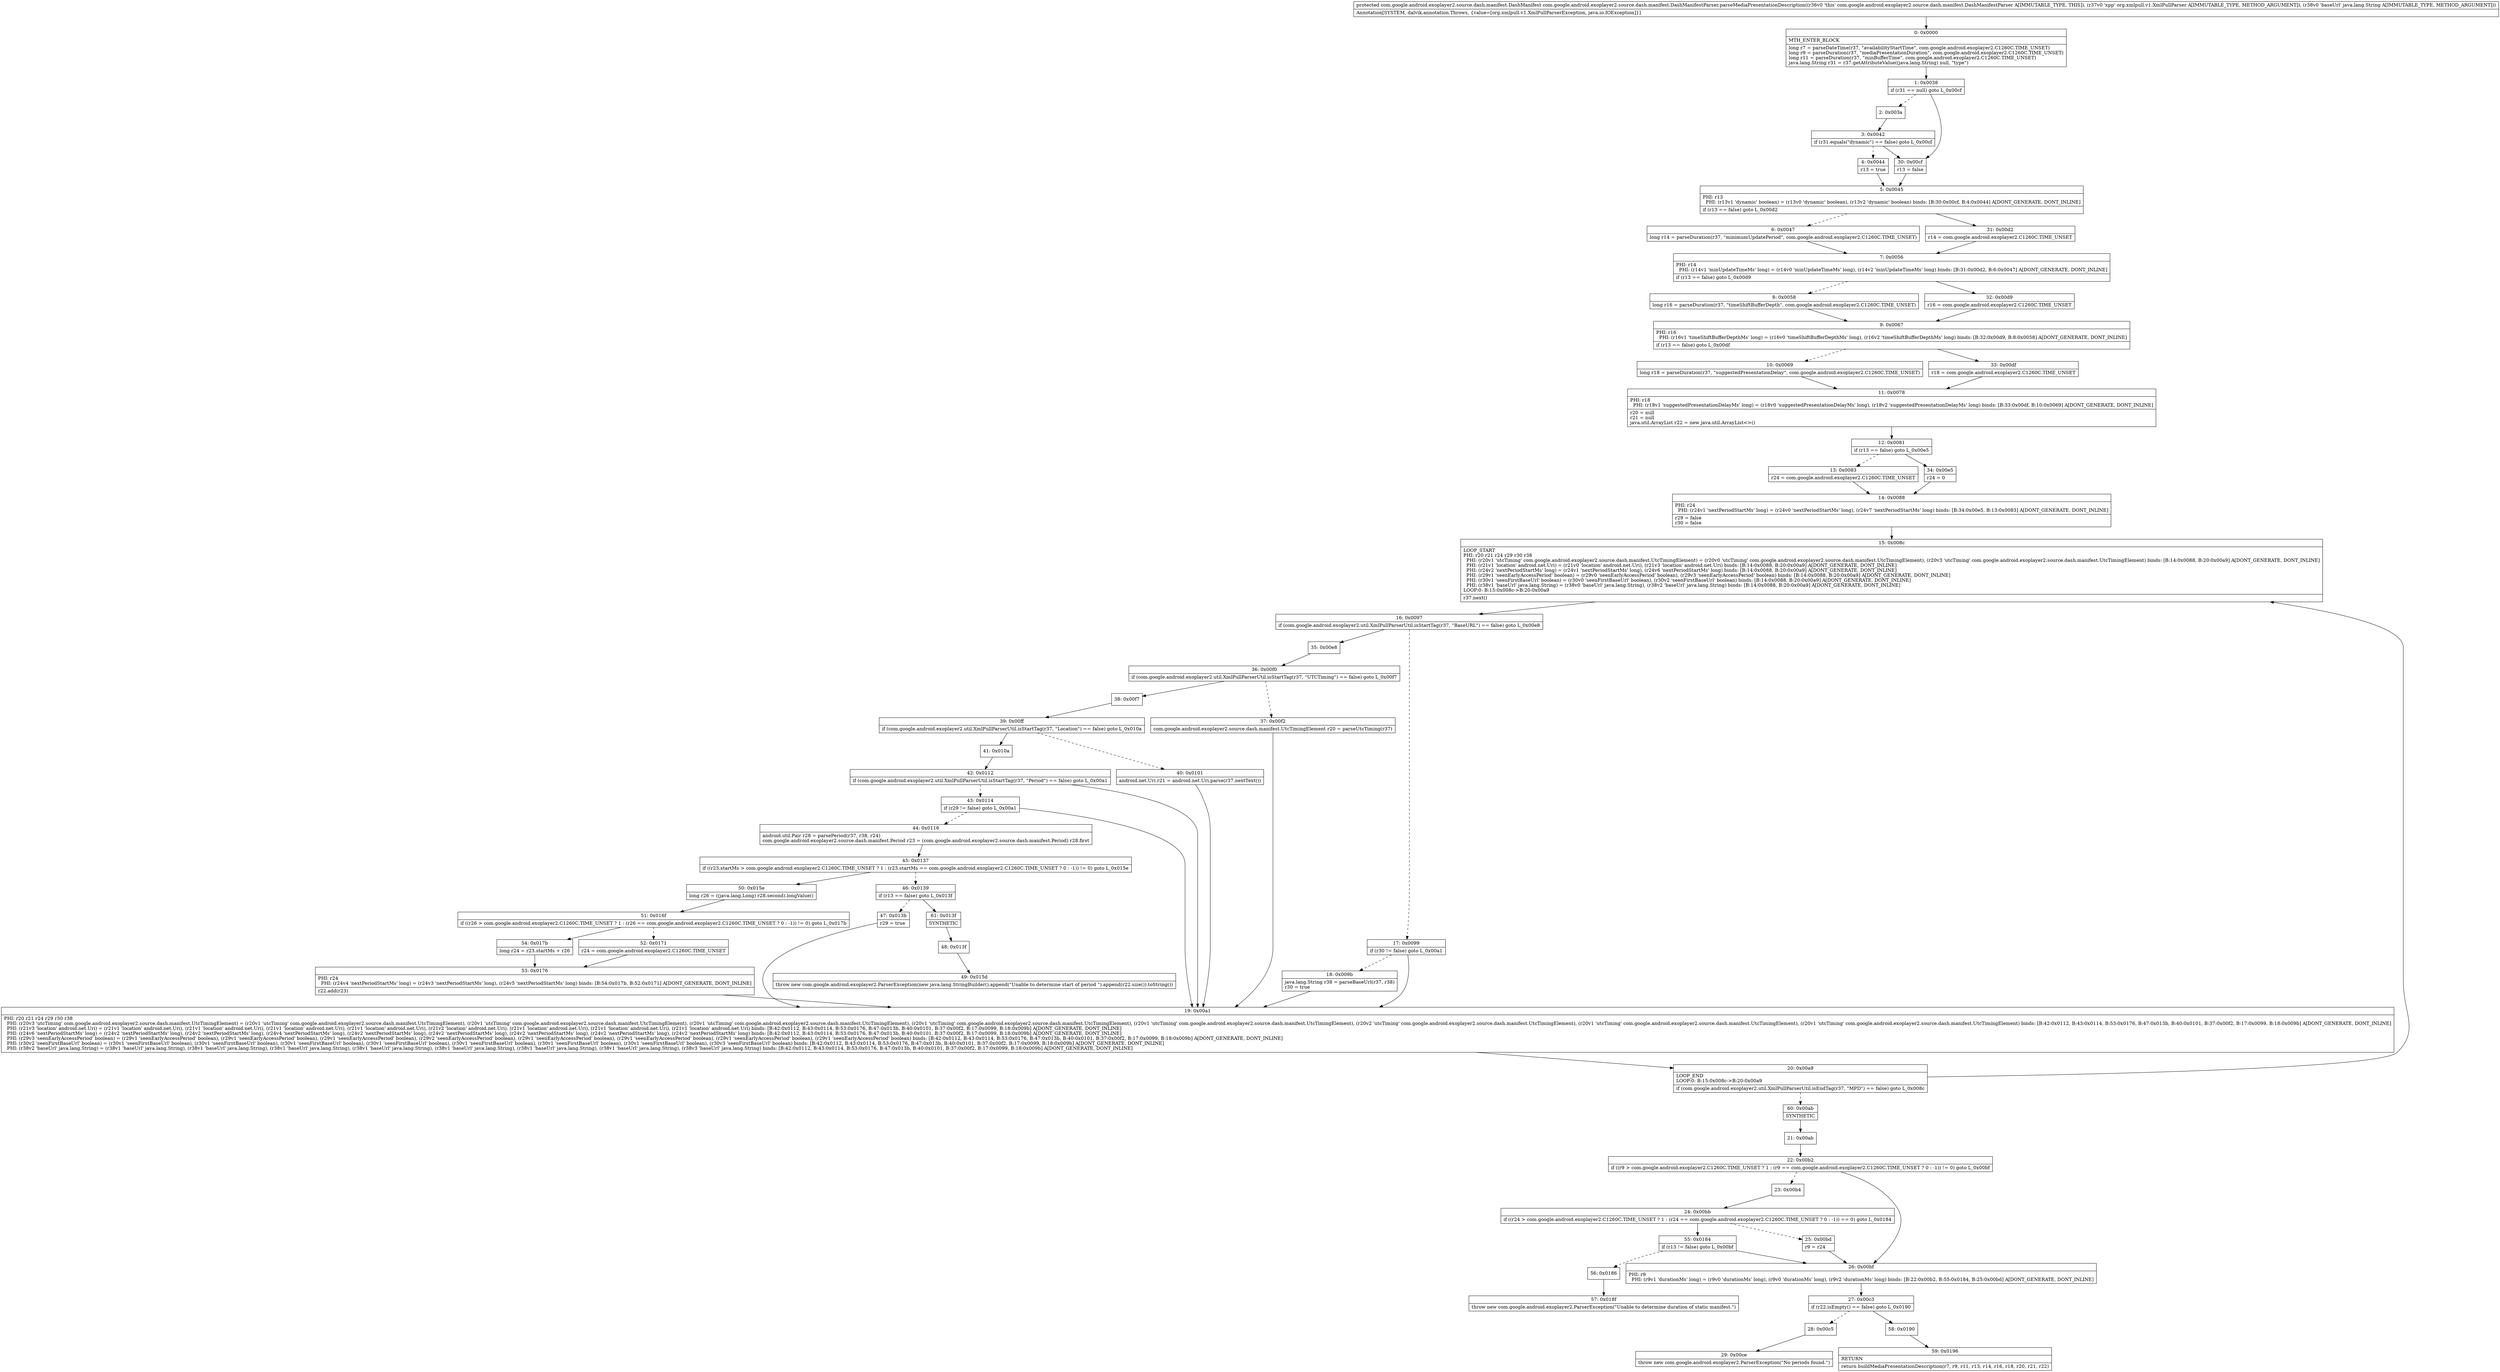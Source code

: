 digraph "CFG forcom.google.android.exoplayer2.source.dash.manifest.DashManifestParser.parseMediaPresentationDescription(Lorg\/xmlpull\/v1\/XmlPullParser;Ljava\/lang\/String;)Lcom\/google\/android\/exoplayer2\/source\/dash\/manifest\/DashManifest;" {
Node_0 [shape=record,label="{0\:\ 0x0000|MTH_ENTER_BLOCK\l|long r7 = parseDateTime(r37, \"availabilityStartTime\", com.google.android.exoplayer2.C1260C.TIME_UNSET)\llong r9 = parseDuration(r37, \"mediaPresentationDuration\", com.google.android.exoplayer2.C1260C.TIME_UNSET)\llong r11 = parseDuration(r37, \"minBufferTime\", com.google.android.exoplayer2.C1260C.TIME_UNSET)\ljava.lang.String r31 = r37.getAttributeValue((java.lang.String) null, \"type\")\l}"];
Node_1 [shape=record,label="{1\:\ 0x0038|if (r31 == null) goto L_0x00cf\l}"];
Node_2 [shape=record,label="{2\:\ 0x003a}"];
Node_3 [shape=record,label="{3\:\ 0x0042|if (r31.equals(\"dynamic\") == false) goto L_0x00cf\l}"];
Node_4 [shape=record,label="{4\:\ 0x0044|r13 = true\l}"];
Node_5 [shape=record,label="{5\:\ 0x0045|PHI: r13 \l  PHI: (r13v1 'dynamic' boolean) = (r13v0 'dynamic' boolean), (r13v2 'dynamic' boolean) binds: [B:30:0x00cf, B:4:0x0044] A[DONT_GENERATE, DONT_INLINE]\l|if (r13 == false) goto L_0x00d2\l}"];
Node_6 [shape=record,label="{6\:\ 0x0047|long r14 = parseDuration(r37, \"minimumUpdatePeriod\", com.google.android.exoplayer2.C1260C.TIME_UNSET)\l}"];
Node_7 [shape=record,label="{7\:\ 0x0056|PHI: r14 \l  PHI: (r14v1 'minUpdateTimeMs' long) = (r14v0 'minUpdateTimeMs' long), (r14v2 'minUpdateTimeMs' long) binds: [B:31:0x00d2, B:6:0x0047] A[DONT_GENERATE, DONT_INLINE]\l|if (r13 == false) goto L_0x00d9\l}"];
Node_8 [shape=record,label="{8\:\ 0x0058|long r16 = parseDuration(r37, \"timeShiftBufferDepth\", com.google.android.exoplayer2.C1260C.TIME_UNSET)\l}"];
Node_9 [shape=record,label="{9\:\ 0x0067|PHI: r16 \l  PHI: (r16v1 'timeShiftBufferDepthMs' long) = (r16v0 'timeShiftBufferDepthMs' long), (r16v2 'timeShiftBufferDepthMs' long) binds: [B:32:0x00d9, B:8:0x0058] A[DONT_GENERATE, DONT_INLINE]\l|if (r13 == false) goto L_0x00df\l}"];
Node_10 [shape=record,label="{10\:\ 0x0069|long r18 = parseDuration(r37, \"suggestedPresentationDelay\", com.google.android.exoplayer2.C1260C.TIME_UNSET)\l}"];
Node_11 [shape=record,label="{11\:\ 0x0078|PHI: r18 \l  PHI: (r18v1 'suggestedPresentationDelayMs' long) = (r18v0 'suggestedPresentationDelayMs' long), (r18v2 'suggestedPresentationDelayMs' long) binds: [B:33:0x00df, B:10:0x0069] A[DONT_GENERATE, DONT_INLINE]\l|r20 = null\lr21 = null\ljava.util.ArrayList r22 = new java.util.ArrayList\<\>()\l}"];
Node_12 [shape=record,label="{12\:\ 0x0081|if (r13 == false) goto L_0x00e5\l}"];
Node_13 [shape=record,label="{13\:\ 0x0083|r24 = com.google.android.exoplayer2.C1260C.TIME_UNSET\l}"];
Node_14 [shape=record,label="{14\:\ 0x0088|PHI: r24 \l  PHI: (r24v1 'nextPeriodStartMs' long) = (r24v0 'nextPeriodStartMs' long), (r24v7 'nextPeriodStartMs' long) binds: [B:34:0x00e5, B:13:0x0083] A[DONT_GENERATE, DONT_INLINE]\l|r29 = false\lr30 = false\l}"];
Node_15 [shape=record,label="{15\:\ 0x008c|LOOP_START\lPHI: r20 r21 r24 r29 r30 r38 \l  PHI: (r20v1 'utcTiming' com.google.android.exoplayer2.source.dash.manifest.UtcTimingElement) = (r20v0 'utcTiming' com.google.android.exoplayer2.source.dash.manifest.UtcTimingElement), (r20v3 'utcTiming' com.google.android.exoplayer2.source.dash.manifest.UtcTimingElement) binds: [B:14:0x0088, B:20:0x00a9] A[DONT_GENERATE, DONT_INLINE]\l  PHI: (r21v1 'location' android.net.Uri) = (r21v0 'location' android.net.Uri), (r21v3 'location' android.net.Uri) binds: [B:14:0x0088, B:20:0x00a9] A[DONT_GENERATE, DONT_INLINE]\l  PHI: (r24v2 'nextPeriodStartMs' long) = (r24v1 'nextPeriodStartMs' long), (r24v6 'nextPeriodStartMs' long) binds: [B:14:0x0088, B:20:0x00a9] A[DONT_GENERATE, DONT_INLINE]\l  PHI: (r29v1 'seenEarlyAccessPeriod' boolean) = (r29v0 'seenEarlyAccessPeriod' boolean), (r29v3 'seenEarlyAccessPeriod' boolean) binds: [B:14:0x0088, B:20:0x00a9] A[DONT_GENERATE, DONT_INLINE]\l  PHI: (r30v1 'seenFirstBaseUrl' boolean) = (r30v0 'seenFirstBaseUrl' boolean), (r30v2 'seenFirstBaseUrl' boolean) binds: [B:14:0x0088, B:20:0x00a9] A[DONT_GENERATE, DONT_INLINE]\l  PHI: (r38v1 'baseUrl' java.lang.String) = (r38v0 'baseUrl' java.lang.String), (r38v2 'baseUrl' java.lang.String) binds: [B:14:0x0088, B:20:0x00a9] A[DONT_GENERATE, DONT_INLINE]\lLOOP:0: B:15:0x008c\-\>B:20:0x00a9\l|r37.next()\l}"];
Node_16 [shape=record,label="{16\:\ 0x0097|if (com.google.android.exoplayer2.util.XmlPullParserUtil.isStartTag(r37, \"BaseURL\") == false) goto L_0x00e8\l}"];
Node_17 [shape=record,label="{17\:\ 0x0099|if (r30 != false) goto L_0x00a1\l}"];
Node_18 [shape=record,label="{18\:\ 0x009b|java.lang.String r38 = parseBaseUrl(r37, r38)\lr30 = true\l}"];
Node_19 [shape=record,label="{19\:\ 0x00a1|PHI: r20 r21 r24 r29 r30 r38 \l  PHI: (r20v3 'utcTiming' com.google.android.exoplayer2.source.dash.manifest.UtcTimingElement) = (r20v1 'utcTiming' com.google.android.exoplayer2.source.dash.manifest.UtcTimingElement), (r20v1 'utcTiming' com.google.android.exoplayer2.source.dash.manifest.UtcTimingElement), (r20v1 'utcTiming' com.google.android.exoplayer2.source.dash.manifest.UtcTimingElement), (r20v1 'utcTiming' com.google.android.exoplayer2.source.dash.manifest.UtcTimingElement), (r20v1 'utcTiming' com.google.android.exoplayer2.source.dash.manifest.UtcTimingElement), (r20v2 'utcTiming' com.google.android.exoplayer2.source.dash.manifest.UtcTimingElement), (r20v1 'utcTiming' com.google.android.exoplayer2.source.dash.manifest.UtcTimingElement), (r20v1 'utcTiming' com.google.android.exoplayer2.source.dash.manifest.UtcTimingElement) binds: [B:42:0x0112, B:43:0x0114, B:53:0x0176, B:47:0x013b, B:40:0x0101, B:37:0x00f2, B:17:0x0099, B:18:0x009b] A[DONT_GENERATE, DONT_INLINE]\l  PHI: (r21v3 'location' android.net.Uri) = (r21v1 'location' android.net.Uri), (r21v1 'location' android.net.Uri), (r21v1 'location' android.net.Uri), (r21v1 'location' android.net.Uri), (r21v2 'location' android.net.Uri), (r21v1 'location' android.net.Uri), (r21v1 'location' android.net.Uri), (r21v1 'location' android.net.Uri) binds: [B:42:0x0112, B:43:0x0114, B:53:0x0176, B:47:0x013b, B:40:0x0101, B:37:0x00f2, B:17:0x0099, B:18:0x009b] A[DONT_GENERATE, DONT_INLINE]\l  PHI: (r24v6 'nextPeriodStartMs' long) = (r24v2 'nextPeriodStartMs' long), (r24v2 'nextPeriodStartMs' long), (r24v4 'nextPeriodStartMs' long), (r24v2 'nextPeriodStartMs' long), (r24v2 'nextPeriodStartMs' long), (r24v2 'nextPeriodStartMs' long), (r24v2 'nextPeriodStartMs' long), (r24v2 'nextPeriodStartMs' long) binds: [B:42:0x0112, B:43:0x0114, B:53:0x0176, B:47:0x013b, B:40:0x0101, B:37:0x00f2, B:17:0x0099, B:18:0x009b] A[DONT_GENERATE, DONT_INLINE]\l  PHI: (r29v3 'seenEarlyAccessPeriod' boolean) = (r29v1 'seenEarlyAccessPeriod' boolean), (r29v1 'seenEarlyAccessPeriod' boolean), (r29v1 'seenEarlyAccessPeriod' boolean), (r29v2 'seenEarlyAccessPeriod' boolean), (r29v1 'seenEarlyAccessPeriod' boolean), (r29v1 'seenEarlyAccessPeriod' boolean), (r29v1 'seenEarlyAccessPeriod' boolean), (r29v1 'seenEarlyAccessPeriod' boolean) binds: [B:42:0x0112, B:43:0x0114, B:53:0x0176, B:47:0x013b, B:40:0x0101, B:37:0x00f2, B:17:0x0099, B:18:0x009b] A[DONT_GENERATE, DONT_INLINE]\l  PHI: (r30v2 'seenFirstBaseUrl' boolean) = (r30v1 'seenFirstBaseUrl' boolean), (r30v1 'seenFirstBaseUrl' boolean), (r30v1 'seenFirstBaseUrl' boolean), (r30v1 'seenFirstBaseUrl' boolean), (r30v1 'seenFirstBaseUrl' boolean), (r30v1 'seenFirstBaseUrl' boolean), (r30v1 'seenFirstBaseUrl' boolean), (r30v3 'seenFirstBaseUrl' boolean) binds: [B:42:0x0112, B:43:0x0114, B:53:0x0176, B:47:0x013b, B:40:0x0101, B:37:0x00f2, B:17:0x0099, B:18:0x009b] A[DONT_GENERATE, DONT_INLINE]\l  PHI: (r38v2 'baseUrl' java.lang.String) = (r38v1 'baseUrl' java.lang.String), (r38v1 'baseUrl' java.lang.String), (r38v1 'baseUrl' java.lang.String), (r38v1 'baseUrl' java.lang.String), (r38v1 'baseUrl' java.lang.String), (r38v1 'baseUrl' java.lang.String), (r38v1 'baseUrl' java.lang.String), (r38v3 'baseUrl' java.lang.String) binds: [B:42:0x0112, B:43:0x0114, B:53:0x0176, B:47:0x013b, B:40:0x0101, B:37:0x00f2, B:17:0x0099, B:18:0x009b] A[DONT_GENERATE, DONT_INLINE]\l}"];
Node_20 [shape=record,label="{20\:\ 0x00a9|LOOP_END\lLOOP:0: B:15:0x008c\-\>B:20:0x00a9\l|if (com.google.android.exoplayer2.util.XmlPullParserUtil.isEndTag(r37, \"MPD\") == false) goto L_0x008c\l}"];
Node_21 [shape=record,label="{21\:\ 0x00ab}"];
Node_22 [shape=record,label="{22\:\ 0x00b2|if ((r9 \> com.google.android.exoplayer2.C1260C.TIME_UNSET ? 1 : (r9 == com.google.android.exoplayer2.C1260C.TIME_UNSET ? 0 : \-1)) != 0) goto L_0x00bf\l}"];
Node_23 [shape=record,label="{23\:\ 0x00b4}"];
Node_24 [shape=record,label="{24\:\ 0x00bb|if ((r24 \> com.google.android.exoplayer2.C1260C.TIME_UNSET ? 1 : (r24 == com.google.android.exoplayer2.C1260C.TIME_UNSET ? 0 : \-1)) == 0) goto L_0x0184\l}"];
Node_25 [shape=record,label="{25\:\ 0x00bd|r9 = r24\l}"];
Node_26 [shape=record,label="{26\:\ 0x00bf|PHI: r9 \l  PHI: (r9v1 'durationMs' long) = (r9v0 'durationMs' long), (r9v0 'durationMs' long), (r9v2 'durationMs' long) binds: [B:22:0x00b2, B:55:0x0184, B:25:0x00bd] A[DONT_GENERATE, DONT_INLINE]\l}"];
Node_27 [shape=record,label="{27\:\ 0x00c3|if (r22.isEmpty() == false) goto L_0x0190\l}"];
Node_28 [shape=record,label="{28\:\ 0x00c5}"];
Node_29 [shape=record,label="{29\:\ 0x00ce|throw new com.google.android.exoplayer2.ParserException(\"No periods found.\")\l}"];
Node_30 [shape=record,label="{30\:\ 0x00cf|r13 = false\l}"];
Node_31 [shape=record,label="{31\:\ 0x00d2|r14 = com.google.android.exoplayer2.C1260C.TIME_UNSET\l}"];
Node_32 [shape=record,label="{32\:\ 0x00d9|r16 = com.google.android.exoplayer2.C1260C.TIME_UNSET\l}"];
Node_33 [shape=record,label="{33\:\ 0x00df|r18 = com.google.android.exoplayer2.C1260C.TIME_UNSET\l}"];
Node_34 [shape=record,label="{34\:\ 0x00e5|r24 = 0\l}"];
Node_35 [shape=record,label="{35\:\ 0x00e8}"];
Node_36 [shape=record,label="{36\:\ 0x00f0|if (com.google.android.exoplayer2.util.XmlPullParserUtil.isStartTag(r37, \"UTCTiming\") == false) goto L_0x00f7\l}"];
Node_37 [shape=record,label="{37\:\ 0x00f2|com.google.android.exoplayer2.source.dash.manifest.UtcTimingElement r20 = parseUtcTiming(r37)\l}"];
Node_38 [shape=record,label="{38\:\ 0x00f7}"];
Node_39 [shape=record,label="{39\:\ 0x00ff|if (com.google.android.exoplayer2.util.XmlPullParserUtil.isStartTag(r37, \"Location\") == false) goto L_0x010a\l}"];
Node_40 [shape=record,label="{40\:\ 0x0101|android.net.Uri r21 = android.net.Uri.parse(r37.nextText())\l}"];
Node_41 [shape=record,label="{41\:\ 0x010a}"];
Node_42 [shape=record,label="{42\:\ 0x0112|if (com.google.android.exoplayer2.util.XmlPullParserUtil.isStartTag(r37, \"Period\") == false) goto L_0x00a1\l}"];
Node_43 [shape=record,label="{43\:\ 0x0114|if (r29 != false) goto L_0x00a1\l}"];
Node_44 [shape=record,label="{44\:\ 0x0116|android.util.Pair r28 = parsePeriod(r37, r38, r24)\lcom.google.android.exoplayer2.source.dash.manifest.Period r23 = (com.google.android.exoplayer2.source.dash.manifest.Period) r28.first\l}"];
Node_45 [shape=record,label="{45\:\ 0x0137|if ((r23.startMs \> com.google.android.exoplayer2.C1260C.TIME_UNSET ? 1 : (r23.startMs == com.google.android.exoplayer2.C1260C.TIME_UNSET ? 0 : \-1)) != 0) goto L_0x015e\l}"];
Node_46 [shape=record,label="{46\:\ 0x0139|if (r13 == false) goto L_0x013f\l}"];
Node_47 [shape=record,label="{47\:\ 0x013b|r29 = true\l}"];
Node_48 [shape=record,label="{48\:\ 0x013f}"];
Node_49 [shape=record,label="{49\:\ 0x015d|throw new com.google.android.exoplayer2.ParserException(new java.lang.StringBuilder().append(\"Unable to determine start of period \").append(r22.size()).toString())\l}"];
Node_50 [shape=record,label="{50\:\ 0x015e|long r26 = ((java.lang.Long) r28.second).longValue()\l}"];
Node_51 [shape=record,label="{51\:\ 0x016f|if ((r26 \> com.google.android.exoplayer2.C1260C.TIME_UNSET ? 1 : (r26 == com.google.android.exoplayer2.C1260C.TIME_UNSET ? 0 : \-1)) != 0) goto L_0x017b\l}"];
Node_52 [shape=record,label="{52\:\ 0x0171|r24 = com.google.android.exoplayer2.C1260C.TIME_UNSET\l}"];
Node_53 [shape=record,label="{53\:\ 0x0176|PHI: r24 \l  PHI: (r24v4 'nextPeriodStartMs' long) = (r24v3 'nextPeriodStartMs' long), (r24v5 'nextPeriodStartMs' long) binds: [B:54:0x017b, B:52:0x0171] A[DONT_GENERATE, DONT_INLINE]\l|r22.add(r23)\l}"];
Node_54 [shape=record,label="{54\:\ 0x017b|long r24 = r23.startMs + r26\l}"];
Node_55 [shape=record,label="{55\:\ 0x0184|if (r13 != false) goto L_0x00bf\l}"];
Node_56 [shape=record,label="{56\:\ 0x0186}"];
Node_57 [shape=record,label="{57\:\ 0x018f|throw new com.google.android.exoplayer2.ParserException(\"Unable to determine duration of static manifest.\")\l}"];
Node_58 [shape=record,label="{58\:\ 0x0190}"];
Node_59 [shape=record,label="{59\:\ 0x0196|RETURN\l|return buildMediaPresentationDescription(r7, r9, r11, r13, r14, r16, r18, r20, r21, r22)\l}"];
Node_60 [shape=record,label="{60\:\ 0x00ab|SYNTHETIC\l}"];
Node_61 [shape=record,label="{61\:\ 0x013f|SYNTHETIC\l}"];
MethodNode[shape=record,label="{protected com.google.android.exoplayer2.source.dash.manifest.DashManifest com.google.android.exoplayer2.source.dash.manifest.DashManifestParser.parseMediaPresentationDescription((r36v0 'this' com.google.android.exoplayer2.source.dash.manifest.DashManifestParser A[IMMUTABLE_TYPE, THIS]), (r37v0 'xpp' org.xmlpull.v1.XmlPullParser A[IMMUTABLE_TYPE, METHOD_ARGUMENT]), (r38v0 'baseUrl' java.lang.String A[IMMUTABLE_TYPE, METHOD_ARGUMENT]))  | Annotation[SYSTEM, dalvik.annotation.Throws, \{value=[org.xmlpull.v1.XmlPullParserException, java.io.IOException]\}]\l}"];
MethodNode -> Node_0;
Node_0 -> Node_1;
Node_1 -> Node_2[style=dashed];
Node_1 -> Node_30;
Node_2 -> Node_3;
Node_3 -> Node_4[style=dashed];
Node_3 -> Node_30;
Node_4 -> Node_5;
Node_5 -> Node_6[style=dashed];
Node_5 -> Node_31;
Node_6 -> Node_7;
Node_7 -> Node_8[style=dashed];
Node_7 -> Node_32;
Node_8 -> Node_9;
Node_9 -> Node_10[style=dashed];
Node_9 -> Node_33;
Node_10 -> Node_11;
Node_11 -> Node_12;
Node_12 -> Node_13[style=dashed];
Node_12 -> Node_34;
Node_13 -> Node_14;
Node_14 -> Node_15;
Node_15 -> Node_16;
Node_16 -> Node_17[style=dashed];
Node_16 -> Node_35;
Node_17 -> Node_18[style=dashed];
Node_17 -> Node_19;
Node_18 -> Node_19;
Node_19 -> Node_20;
Node_20 -> Node_15;
Node_20 -> Node_60[style=dashed];
Node_21 -> Node_22;
Node_22 -> Node_23[style=dashed];
Node_22 -> Node_26;
Node_23 -> Node_24;
Node_24 -> Node_25[style=dashed];
Node_24 -> Node_55;
Node_25 -> Node_26;
Node_26 -> Node_27;
Node_27 -> Node_28[style=dashed];
Node_27 -> Node_58;
Node_28 -> Node_29;
Node_30 -> Node_5;
Node_31 -> Node_7;
Node_32 -> Node_9;
Node_33 -> Node_11;
Node_34 -> Node_14;
Node_35 -> Node_36;
Node_36 -> Node_37[style=dashed];
Node_36 -> Node_38;
Node_37 -> Node_19;
Node_38 -> Node_39;
Node_39 -> Node_40[style=dashed];
Node_39 -> Node_41;
Node_40 -> Node_19;
Node_41 -> Node_42;
Node_42 -> Node_19;
Node_42 -> Node_43[style=dashed];
Node_43 -> Node_19;
Node_43 -> Node_44[style=dashed];
Node_44 -> Node_45;
Node_45 -> Node_46[style=dashed];
Node_45 -> Node_50;
Node_46 -> Node_47[style=dashed];
Node_46 -> Node_61;
Node_47 -> Node_19;
Node_48 -> Node_49;
Node_50 -> Node_51;
Node_51 -> Node_52[style=dashed];
Node_51 -> Node_54;
Node_52 -> Node_53;
Node_53 -> Node_19;
Node_54 -> Node_53;
Node_55 -> Node_26;
Node_55 -> Node_56[style=dashed];
Node_56 -> Node_57;
Node_58 -> Node_59;
Node_60 -> Node_21;
Node_61 -> Node_48;
}

